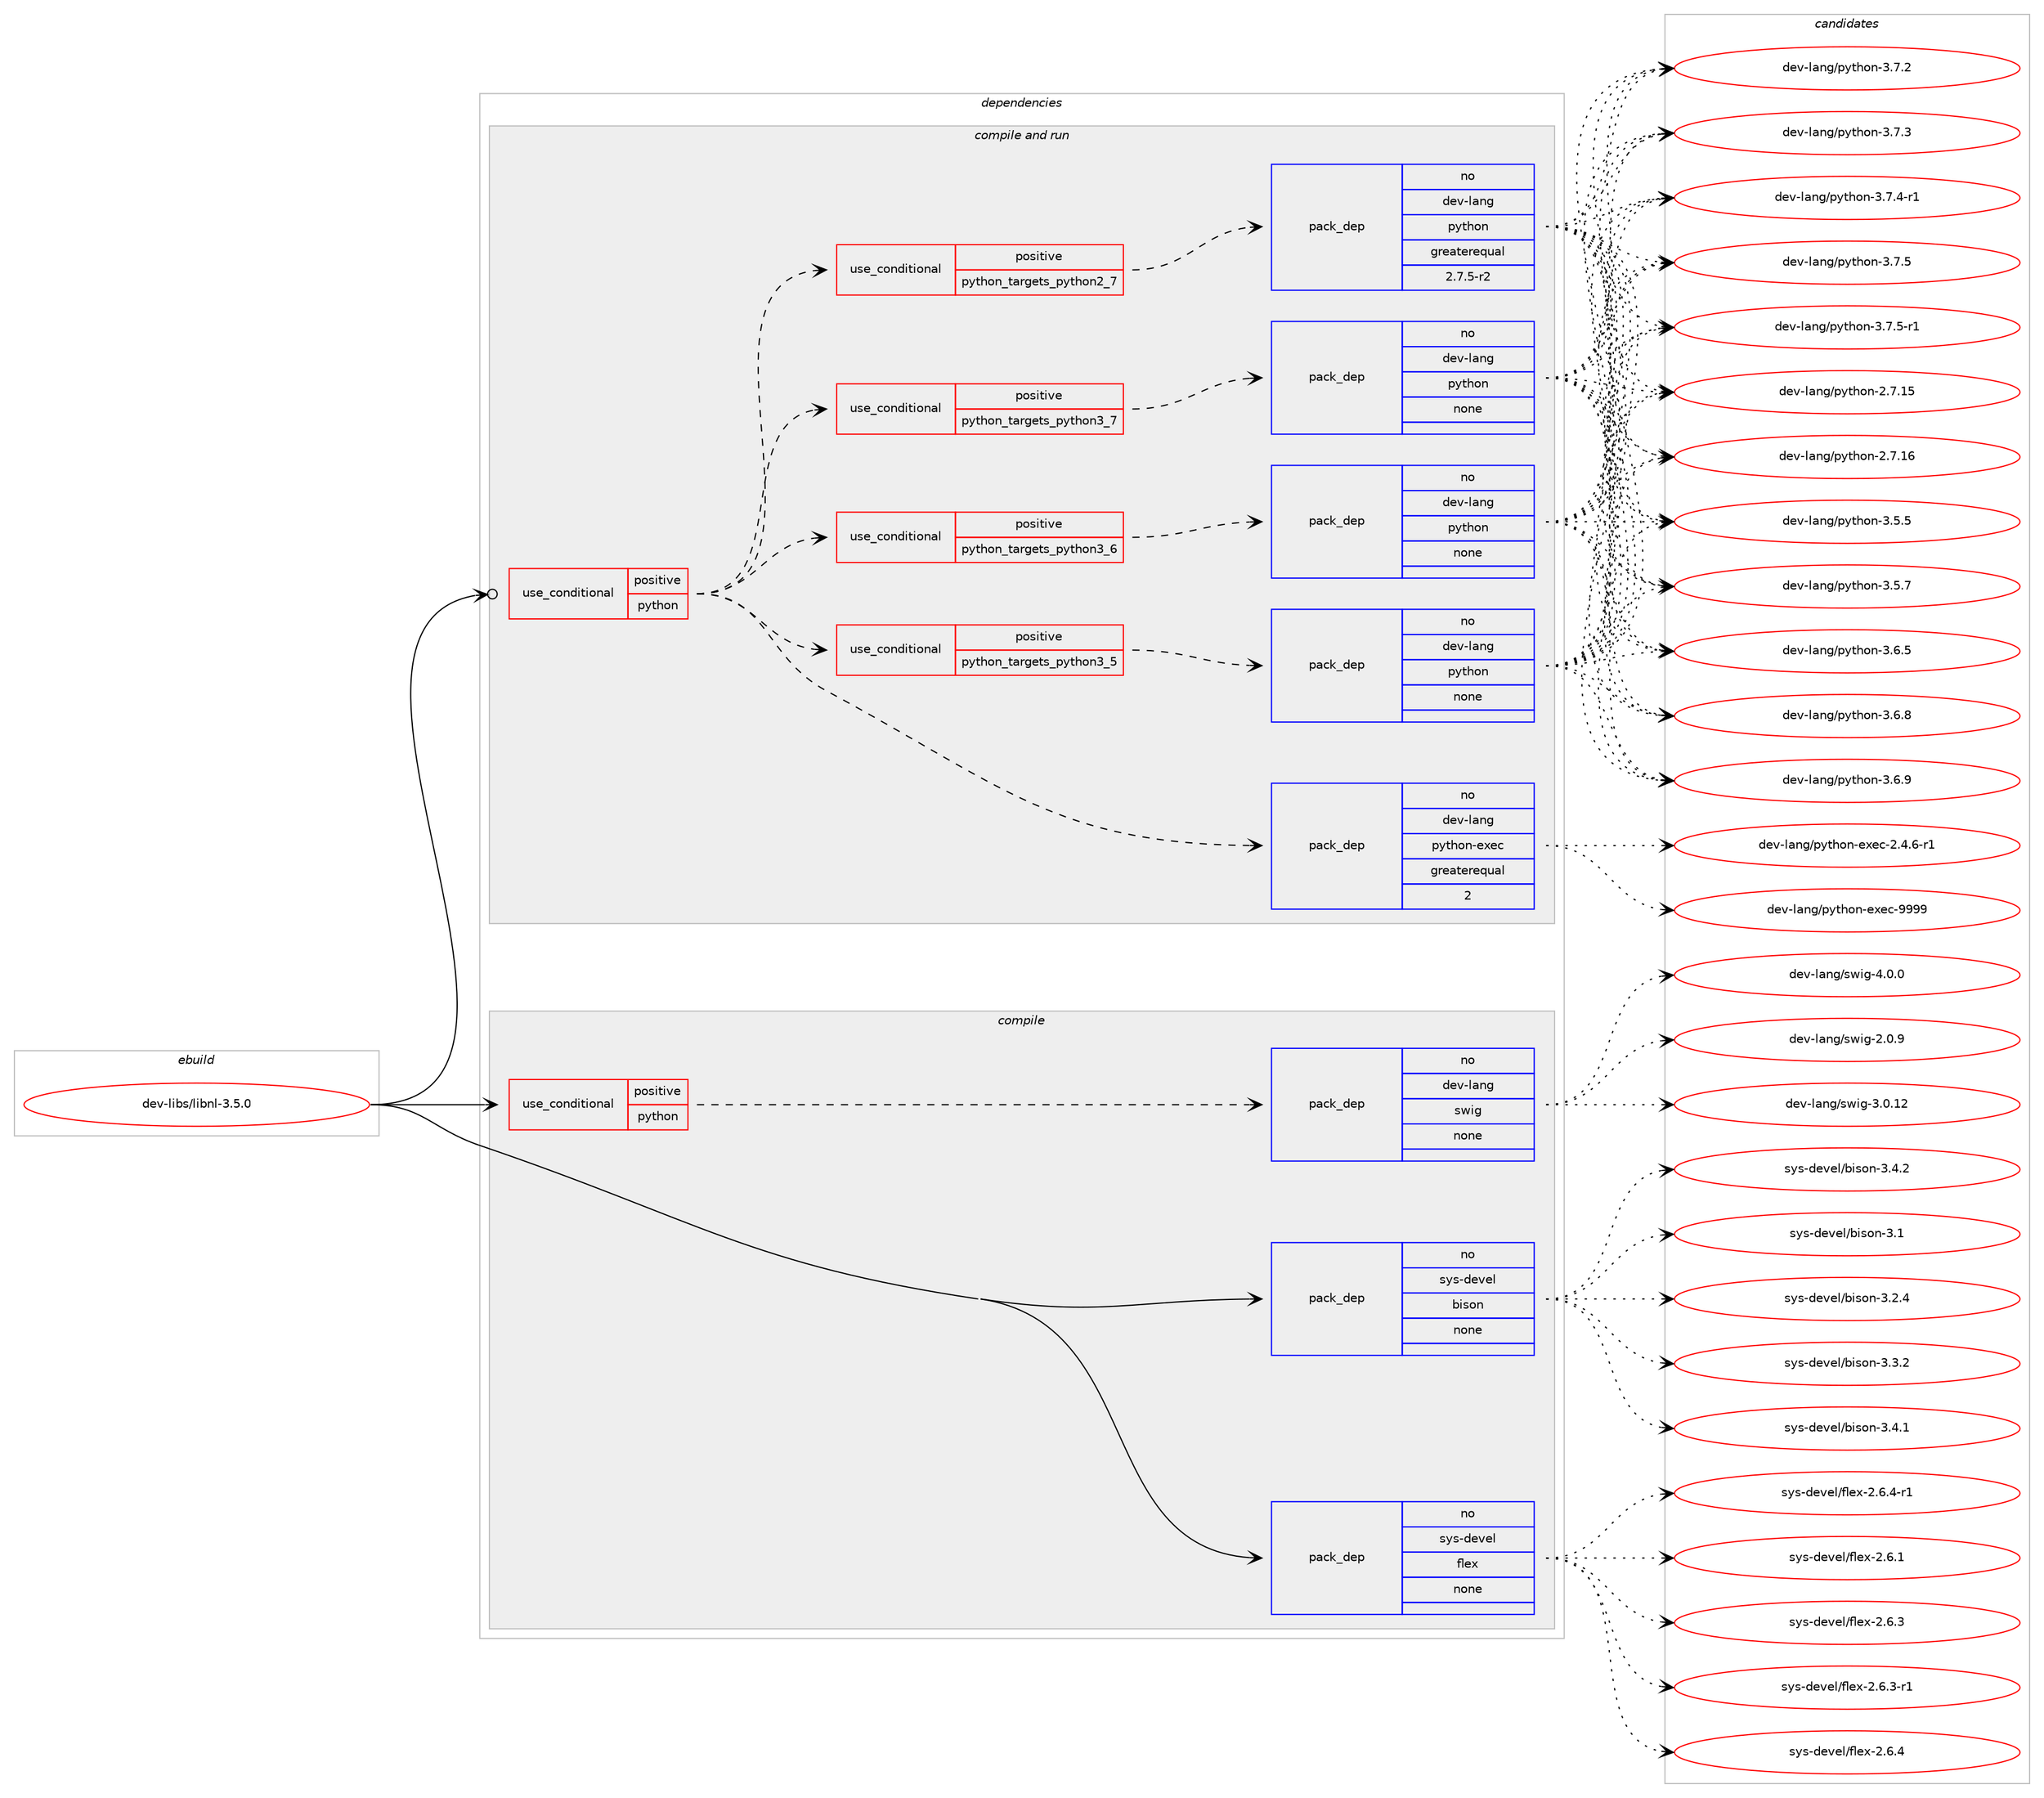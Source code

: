 digraph prolog {

# *************
# Graph options
# *************

newrank=true;
concentrate=true;
compound=true;
graph [rankdir=LR,fontname=Helvetica,fontsize=10,ranksep=1.5];#, ranksep=2.5, nodesep=0.2];
edge  [arrowhead=vee];
node  [fontname=Helvetica,fontsize=10];

# **********
# The ebuild
# **********

subgraph cluster_leftcol {
color=gray;
rank=same;
label=<<i>ebuild</i>>;
id [label="dev-libs/libnl-3.5.0", color=red, width=4, href="../dev-libs/libnl-3.5.0.svg"];
}

# ****************
# The dependencies
# ****************

subgraph cluster_midcol {
color=gray;
label=<<i>dependencies</i>>;
subgraph cluster_compile {
fillcolor="#eeeeee";
style=filled;
label=<<i>compile</i>>;
subgraph cond131860 {
dependency566298 [label=<<TABLE BORDER="0" CELLBORDER="1" CELLSPACING="0" CELLPADDING="4"><TR><TD ROWSPAN="3" CELLPADDING="10">use_conditional</TD></TR><TR><TD>positive</TD></TR><TR><TD>python</TD></TR></TABLE>>, shape=none, color=red];
subgraph pack422941 {
dependency566299 [label=<<TABLE BORDER="0" CELLBORDER="1" CELLSPACING="0" CELLPADDING="4" WIDTH="220"><TR><TD ROWSPAN="6" CELLPADDING="30">pack_dep</TD></TR><TR><TD WIDTH="110">no</TD></TR><TR><TD>dev-lang</TD></TR><TR><TD>swig</TD></TR><TR><TD>none</TD></TR><TR><TD></TD></TR></TABLE>>, shape=none, color=blue];
}
dependency566298:e -> dependency566299:w [weight=20,style="dashed",arrowhead="vee"];
}
id:e -> dependency566298:w [weight=20,style="solid",arrowhead="vee"];
subgraph pack422942 {
dependency566300 [label=<<TABLE BORDER="0" CELLBORDER="1" CELLSPACING="0" CELLPADDING="4" WIDTH="220"><TR><TD ROWSPAN="6" CELLPADDING="30">pack_dep</TD></TR><TR><TD WIDTH="110">no</TD></TR><TR><TD>sys-devel</TD></TR><TR><TD>bison</TD></TR><TR><TD>none</TD></TR><TR><TD></TD></TR></TABLE>>, shape=none, color=blue];
}
id:e -> dependency566300:w [weight=20,style="solid",arrowhead="vee"];
subgraph pack422943 {
dependency566301 [label=<<TABLE BORDER="0" CELLBORDER="1" CELLSPACING="0" CELLPADDING="4" WIDTH="220"><TR><TD ROWSPAN="6" CELLPADDING="30">pack_dep</TD></TR><TR><TD WIDTH="110">no</TD></TR><TR><TD>sys-devel</TD></TR><TR><TD>flex</TD></TR><TR><TD>none</TD></TR><TR><TD></TD></TR></TABLE>>, shape=none, color=blue];
}
id:e -> dependency566301:w [weight=20,style="solid",arrowhead="vee"];
}
subgraph cluster_compileandrun {
fillcolor="#eeeeee";
style=filled;
label=<<i>compile and run</i>>;
subgraph cond131861 {
dependency566302 [label=<<TABLE BORDER="0" CELLBORDER="1" CELLSPACING="0" CELLPADDING="4"><TR><TD ROWSPAN="3" CELLPADDING="10">use_conditional</TD></TR><TR><TD>positive</TD></TR><TR><TD>python</TD></TR></TABLE>>, shape=none, color=red];
subgraph cond131862 {
dependency566303 [label=<<TABLE BORDER="0" CELLBORDER="1" CELLSPACING="0" CELLPADDING="4"><TR><TD ROWSPAN="3" CELLPADDING="10">use_conditional</TD></TR><TR><TD>positive</TD></TR><TR><TD>python_targets_python2_7</TD></TR></TABLE>>, shape=none, color=red];
subgraph pack422944 {
dependency566304 [label=<<TABLE BORDER="0" CELLBORDER="1" CELLSPACING="0" CELLPADDING="4" WIDTH="220"><TR><TD ROWSPAN="6" CELLPADDING="30">pack_dep</TD></TR><TR><TD WIDTH="110">no</TD></TR><TR><TD>dev-lang</TD></TR><TR><TD>python</TD></TR><TR><TD>greaterequal</TD></TR><TR><TD>2.7.5-r2</TD></TR></TABLE>>, shape=none, color=blue];
}
dependency566303:e -> dependency566304:w [weight=20,style="dashed",arrowhead="vee"];
}
dependency566302:e -> dependency566303:w [weight=20,style="dashed",arrowhead="vee"];
subgraph cond131863 {
dependency566305 [label=<<TABLE BORDER="0" CELLBORDER="1" CELLSPACING="0" CELLPADDING="4"><TR><TD ROWSPAN="3" CELLPADDING="10">use_conditional</TD></TR><TR><TD>positive</TD></TR><TR><TD>python_targets_python3_5</TD></TR></TABLE>>, shape=none, color=red];
subgraph pack422945 {
dependency566306 [label=<<TABLE BORDER="0" CELLBORDER="1" CELLSPACING="0" CELLPADDING="4" WIDTH="220"><TR><TD ROWSPAN="6" CELLPADDING="30">pack_dep</TD></TR><TR><TD WIDTH="110">no</TD></TR><TR><TD>dev-lang</TD></TR><TR><TD>python</TD></TR><TR><TD>none</TD></TR><TR><TD></TD></TR></TABLE>>, shape=none, color=blue];
}
dependency566305:e -> dependency566306:w [weight=20,style="dashed",arrowhead="vee"];
}
dependency566302:e -> dependency566305:w [weight=20,style="dashed",arrowhead="vee"];
subgraph cond131864 {
dependency566307 [label=<<TABLE BORDER="0" CELLBORDER="1" CELLSPACING="0" CELLPADDING="4"><TR><TD ROWSPAN="3" CELLPADDING="10">use_conditional</TD></TR><TR><TD>positive</TD></TR><TR><TD>python_targets_python3_6</TD></TR></TABLE>>, shape=none, color=red];
subgraph pack422946 {
dependency566308 [label=<<TABLE BORDER="0" CELLBORDER="1" CELLSPACING="0" CELLPADDING="4" WIDTH="220"><TR><TD ROWSPAN="6" CELLPADDING="30">pack_dep</TD></TR><TR><TD WIDTH="110">no</TD></TR><TR><TD>dev-lang</TD></TR><TR><TD>python</TD></TR><TR><TD>none</TD></TR><TR><TD></TD></TR></TABLE>>, shape=none, color=blue];
}
dependency566307:e -> dependency566308:w [weight=20,style="dashed",arrowhead="vee"];
}
dependency566302:e -> dependency566307:w [weight=20,style="dashed",arrowhead="vee"];
subgraph cond131865 {
dependency566309 [label=<<TABLE BORDER="0" CELLBORDER="1" CELLSPACING="0" CELLPADDING="4"><TR><TD ROWSPAN="3" CELLPADDING="10">use_conditional</TD></TR><TR><TD>positive</TD></TR><TR><TD>python_targets_python3_7</TD></TR></TABLE>>, shape=none, color=red];
subgraph pack422947 {
dependency566310 [label=<<TABLE BORDER="0" CELLBORDER="1" CELLSPACING="0" CELLPADDING="4" WIDTH="220"><TR><TD ROWSPAN="6" CELLPADDING="30">pack_dep</TD></TR><TR><TD WIDTH="110">no</TD></TR><TR><TD>dev-lang</TD></TR><TR><TD>python</TD></TR><TR><TD>none</TD></TR><TR><TD></TD></TR></TABLE>>, shape=none, color=blue];
}
dependency566309:e -> dependency566310:w [weight=20,style="dashed",arrowhead="vee"];
}
dependency566302:e -> dependency566309:w [weight=20,style="dashed",arrowhead="vee"];
subgraph pack422948 {
dependency566311 [label=<<TABLE BORDER="0" CELLBORDER="1" CELLSPACING="0" CELLPADDING="4" WIDTH="220"><TR><TD ROWSPAN="6" CELLPADDING="30">pack_dep</TD></TR><TR><TD WIDTH="110">no</TD></TR><TR><TD>dev-lang</TD></TR><TR><TD>python-exec</TD></TR><TR><TD>greaterequal</TD></TR><TR><TD>2</TD></TR></TABLE>>, shape=none, color=blue];
}
dependency566302:e -> dependency566311:w [weight=20,style="dashed",arrowhead="vee"];
}
id:e -> dependency566302:w [weight=20,style="solid",arrowhead="odotvee"];
}
subgraph cluster_run {
fillcolor="#eeeeee";
style=filled;
label=<<i>run</i>>;
}
}

# **************
# The candidates
# **************

subgraph cluster_choices {
rank=same;
color=gray;
label=<<i>candidates</i>>;

subgraph choice422941 {
color=black;
nodesep=1;
choice100101118451089711010347115119105103455046484657 [label="dev-lang/swig-2.0.9", color=red, width=4,href="../dev-lang/swig-2.0.9.svg"];
choice10010111845108971101034711511910510345514648464950 [label="dev-lang/swig-3.0.12", color=red, width=4,href="../dev-lang/swig-3.0.12.svg"];
choice100101118451089711010347115119105103455246484648 [label="dev-lang/swig-4.0.0", color=red, width=4,href="../dev-lang/swig-4.0.0.svg"];
dependency566299:e -> choice100101118451089711010347115119105103455046484657:w [style=dotted,weight="100"];
dependency566299:e -> choice10010111845108971101034711511910510345514648464950:w [style=dotted,weight="100"];
dependency566299:e -> choice100101118451089711010347115119105103455246484648:w [style=dotted,weight="100"];
}
subgraph choice422942 {
color=black;
nodesep=1;
choice11512111545100101118101108479810511511111045514649 [label="sys-devel/bison-3.1", color=red, width=4,href="../sys-devel/bison-3.1.svg"];
choice115121115451001011181011084798105115111110455146504652 [label="sys-devel/bison-3.2.4", color=red, width=4,href="../sys-devel/bison-3.2.4.svg"];
choice115121115451001011181011084798105115111110455146514650 [label="sys-devel/bison-3.3.2", color=red, width=4,href="../sys-devel/bison-3.3.2.svg"];
choice115121115451001011181011084798105115111110455146524649 [label="sys-devel/bison-3.4.1", color=red, width=4,href="../sys-devel/bison-3.4.1.svg"];
choice115121115451001011181011084798105115111110455146524650 [label="sys-devel/bison-3.4.2", color=red, width=4,href="../sys-devel/bison-3.4.2.svg"];
dependency566300:e -> choice11512111545100101118101108479810511511111045514649:w [style=dotted,weight="100"];
dependency566300:e -> choice115121115451001011181011084798105115111110455146504652:w [style=dotted,weight="100"];
dependency566300:e -> choice115121115451001011181011084798105115111110455146514650:w [style=dotted,weight="100"];
dependency566300:e -> choice115121115451001011181011084798105115111110455146524649:w [style=dotted,weight="100"];
dependency566300:e -> choice115121115451001011181011084798105115111110455146524650:w [style=dotted,weight="100"];
}
subgraph choice422943 {
color=black;
nodesep=1;
choice1151211154510010111810110847102108101120455046544649 [label="sys-devel/flex-2.6.1", color=red, width=4,href="../sys-devel/flex-2.6.1.svg"];
choice1151211154510010111810110847102108101120455046544651 [label="sys-devel/flex-2.6.3", color=red, width=4,href="../sys-devel/flex-2.6.3.svg"];
choice11512111545100101118101108471021081011204550465446514511449 [label="sys-devel/flex-2.6.3-r1", color=red, width=4,href="../sys-devel/flex-2.6.3-r1.svg"];
choice1151211154510010111810110847102108101120455046544652 [label="sys-devel/flex-2.6.4", color=red, width=4,href="../sys-devel/flex-2.6.4.svg"];
choice11512111545100101118101108471021081011204550465446524511449 [label="sys-devel/flex-2.6.4-r1", color=red, width=4,href="../sys-devel/flex-2.6.4-r1.svg"];
dependency566301:e -> choice1151211154510010111810110847102108101120455046544649:w [style=dotted,weight="100"];
dependency566301:e -> choice1151211154510010111810110847102108101120455046544651:w [style=dotted,weight="100"];
dependency566301:e -> choice11512111545100101118101108471021081011204550465446514511449:w [style=dotted,weight="100"];
dependency566301:e -> choice1151211154510010111810110847102108101120455046544652:w [style=dotted,weight="100"];
dependency566301:e -> choice11512111545100101118101108471021081011204550465446524511449:w [style=dotted,weight="100"];
}
subgraph choice422944 {
color=black;
nodesep=1;
choice10010111845108971101034711212111610411111045504655464953 [label="dev-lang/python-2.7.15", color=red, width=4,href="../dev-lang/python-2.7.15.svg"];
choice10010111845108971101034711212111610411111045504655464954 [label="dev-lang/python-2.7.16", color=red, width=4,href="../dev-lang/python-2.7.16.svg"];
choice100101118451089711010347112121116104111110455146534653 [label="dev-lang/python-3.5.5", color=red, width=4,href="../dev-lang/python-3.5.5.svg"];
choice100101118451089711010347112121116104111110455146534655 [label="dev-lang/python-3.5.7", color=red, width=4,href="../dev-lang/python-3.5.7.svg"];
choice100101118451089711010347112121116104111110455146544653 [label="dev-lang/python-3.6.5", color=red, width=4,href="../dev-lang/python-3.6.5.svg"];
choice100101118451089711010347112121116104111110455146544656 [label="dev-lang/python-3.6.8", color=red, width=4,href="../dev-lang/python-3.6.8.svg"];
choice100101118451089711010347112121116104111110455146544657 [label="dev-lang/python-3.6.9", color=red, width=4,href="../dev-lang/python-3.6.9.svg"];
choice100101118451089711010347112121116104111110455146554650 [label="dev-lang/python-3.7.2", color=red, width=4,href="../dev-lang/python-3.7.2.svg"];
choice100101118451089711010347112121116104111110455146554651 [label="dev-lang/python-3.7.3", color=red, width=4,href="../dev-lang/python-3.7.3.svg"];
choice1001011184510897110103471121211161041111104551465546524511449 [label="dev-lang/python-3.7.4-r1", color=red, width=4,href="../dev-lang/python-3.7.4-r1.svg"];
choice100101118451089711010347112121116104111110455146554653 [label="dev-lang/python-3.7.5", color=red, width=4,href="../dev-lang/python-3.7.5.svg"];
choice1001011184510897110103471121211161041111104551465546534511449 [label="dev-lang/python-3.7.5-r1", color=red, width=4,href="../dev-lang/python-3.7.5-r1.svg"];
dependency566304:e -> choice10010111845108971101034711212111610411111045504655464953:w [style=dotted,weight="100"];
dependency566304:e -> choice10010111845108971101034711212111610411111045504655464954:w [style=dotted,weight="100"];
dependency566304:e -> choice100101118451089711010347112121116104111110455146534653:w [style=dotted,weight="100"];
dependency566304:e -> choice100101118451089711010347112121116104111110455146534655:w [style=dotted,weight="100"];
dependency566304:e -> choice100101118451089711010347112121116104111110455146544653:w [style=dotted,weight="100"];
dependency566304:e -> choice100101118451089711010347112121116104111110455146544656:w [style=dotted,weight="100"];
dependency566304:e -> choice100101118451089711010347112121116104111110455146544657:w [style=dotted,weight="100"];
dependency566304:e -> choice100101118451089711010347112121116104111110455146554650:w [style=dotted,weight="100"];
dependency566304:e -> choice100101118451089711010347112121116104111110455146554651:w [style=dotted,weight="100"];
dependency566304:e -> choice1001011184510897110103471121211161041111104551465546524511449:w [style=dotted,weight="100"];
dependency566304:e -> choice100101118451089711010347112121116104111110455146554653:w [style=dotted,weight="100"];
dependency566304:e -> choice1001011184510897110103471121211161041111104551465546534511449:w [style=dotted,weight="100"];
}
subgraph choice422945 {
color=black;
nodesep=1;
choice10010111845108971101034711212111610411111045504655464953 [label="dev-lang/python-2.7.15", color=red, width=4,href="../dev-lang/python-2.7.15.svg"];
choice10010111845108971101034711212111610411111045504655464954 [label="dev-lang/python-2.7.16", color=red, width=4,href="../dev-lang/python-2.7.16.svg"];
choice100101118451089711010347112121116104111110455146534653 [label="dev-lang/python-3.5.5", color=red, width=4,href="../dev-lang/python-3.5.5.svg"];
choice100101118451089711010347112121116104111110455146534655 [label="dev-lang/python-3.5.7", color=red, width=4,href="../dev-lang/python-3.5.7.svg"];
choice100101118451089711010347112121116104111110455146544653 [label="dev-lang/python-3.6.5", color=red, width=4,href="../dev-lang/python-3.6.5.svg"];
choice100101118451089711010347112121116104111110455146544656 [label="dev-lang/python-3.6.8", color=red, width=4,href="../dev-lang/python-3.6.8.svg"];
choice100101118451089711010347112121116104111110455146544657 [label="dev-lang/python-3.6.9", color=red, width=4,href="../dev-lang/python-3.6.9.svg"];
choice100101118451089711010347112121116104111110455146554650 [label="dev-lang/python-3.7.2", color=red, width=4,href="../dev-lang/python-3.7.2.svg"];
choice100101118451089711010347112121116104111110455146554651 [label="dev-lang/python-3.7.3", color=red, width=4,href="../dev-lang/python-3.7.3.svg"];
choice1001011184510897110103471121211161041111104551465546524511449 [label="dev-lang/python-3.7.4-r1", color=red, width=4,href="../dev-lang/python-3.7.4-r1.svg"];
choice100101118451089711010347112121116104111110455146554653 [label="dev-lang/python-3.7.5", color=red, width=4,href="../dev-lang/python-3.7.5.svg"];
choice1001011184510897110103471121211161041111104551465546534511449 [label="dev-lang/python-3.7.5-r1", color=red, width=4,href="../dev-lang/python-3.7.5-r1.svg"];
dependency566306:e -> choice10010111845108971101034711212111610411111045504655464953:w [style=dotted,weight="100"];
dependency566306:e -> choice10010111845108971101034711212111610411111045504655464954:w [style=dotted,weight="100"];
dependency566306:e -> choice100101118451089711010347112121116104111110455146534653:w [style=dotted,weight="100"];
dependency566306:e -> choice100101118451089711010347112121116104111110455146534655:w [style=dotted,weight="100"];
dependency566306:e -> choice100101118451089711010347112121116104111110455146544653:w [style=dotted,weight="100"];
dependency566306:e -> choice100101118451089711010347112121116104111110455146544656:w [style=dotted,weight="100"];
dependency566306:e -> choice100101118451089711010347112121116104111110455146544657:w [style=dotted,weight="100"];
dependency566306:e -> choice100101118451089711010347112121116104111110455146554650:w [style=dotted,weight="100"];
dependency566306:e -> choice100101118451089711010347112121116104111110455146554651:w [style=dotted,weight="100"];
dependency566306:e -> choice1001011184510897110103471121211161041111104551465546524511449:w [style=dotted,weight="100"];
dependency566306:e -> choice100101118451089711010347112121116104111110455146554653:w [style=dotted,weight="100"];
dependency566306:e -> choice1001011184510897110103471121211161041111104551465546534511449:w [style=dotted,weight="100"];
}
subgraph choice422946 {
color=black;
nodesep=1;
choice10010111845108971101034711212111610411111045504655464953 [label="dev-lang/python-2.7.15", color=red, width=4,href="../dev-lang/python-2.7.15.svg"];
choice10010111845108971101034711212111610411111045504655464954 [label="dev-lang/python-2.7.16", color=red, width=4,href="../dev-lang/python-2.7.16.svg"];
choice100101118451089711010347112121116104111110455146534653 [label="dev-lang/python-3.5.5", color=red, width=4,href="../dev-lang/python-3.5.5.svg"];
choice100101118451089711010347112121116104111110455146534655 [label="dev-lang/python-3.5.7", color=red, width=4,href="../dev-lang/python-3.5.7.svg"];
choice100101118451089711010347112121116104111110455146544653 [label="dev-lang/python-3.6.5", color=red, width=4,href="../dev-lang/python-3.6.5.svg"];
choice100101118451089711010347112121116104111110455146544656 [label="dev-lang/python-3.6.8", color=red, width=4,href="../dev-lang/python-3.6.8.svg"];
choice100101118451089711010347112121116104111110455146544657 [label="dev-lang/python-3.6.9", color=red, width=4,href="../dev-lang/python-3.6.9.svg"];
choice100101118451089711010347112121116104111110455146554650 [label="dev-lang/python-3.7.2", color=red, width=4,href="../dev-lang/python-3.7.2.svg"];
choice100101118451089711010347112121116104111110455146554651 [label="dev-lang/python-3.7.3", color=red, width=4,href="../dev-lang/python-3.7.3.svg"];
choice1001011184510897110103471121211161041111104551465546524511449 [label="dev-lang/python-3.7.4-r1", color=red, width=4,href="../dev-lang/python-3.7.4-r1.svg"];
choice100101118451089711010347112121116104111110455146554653 [label="dev-lang/python-3.7.5", color=red, width=4,href="../dev-lang/python-3.7.5.svg"];
choice1001011184510897110103471121211161041111104551465546534511449 [label="dev-lang/python-3.7.5-r1", color=red, width=4,href="../dev-lang/python-3.7.5-r1.svg"];
dependency566308:e -> choice10010111845108971101034711212111610411111045504655464953:w [style=dotted,weight="100"];
dependency566308:e -> choice10010111845108971101034711212111610411111045504655464954:w [style=dotted,weight="100"];
dependency566308:e -> choice100101118451089711010347112121116104111110455146534653:w [style=dotted,weight="100"];
dependency566308:e -> choice100101118451089711010347112121116104111110455146534655:w [style=dotted,weight="100"];
dependency566308:e -> choice100101118451089711010347112121116104111110455146544653:w [style=dotted,weight="100"];
dependency566308:e -> choice100101118451089711010347112121116104111110455146544656:w [style=dotted,weight="100"];
dependency566308:e -> choice100101118451089711010347112121116104111110455146544657:w [style=dotted,weight="100"];
dependency566308:e -> choice100101118451089711010347112121116104111110455146554650:w [style=dotted,weight="100"];
dependency566308:e -> choice100101118451089711010347112121116104111110455146554651:w [style=dotted,weight="100"];
dependency566308:e -> choice1001011184510897110103471121211161041111104551465546524511449:w [style=dotted,weight="100"];
dependency566308:e -> choice100101118451089711010347112121116104111110455146554653:w [style=dotted,weight="100"];
dependency566308:e -> choice1001011184510897110103471121211161041111104551465546534511449:w [style=dotted,weight="100"];
}
subgraph choice422947 {
color=black;
nodesep=1;
choice10010111845108971101034711212111610411111045504655464953 [label="dev-lang/python-2.7.15", color=red, width=4,href="../dev-lang/python-2.7.15.svg"];
choice10010111845108971101034711212111610411111045504655464954 [label="dev-lang/python-2.7.16", color=red, width=4,href="../dev-lang/python-2.7.16.svg"];
choice100101118451089711010347112121116104111110455146534653 [label="dev-lang/python-3.5.5", color=red, width=4,href="../dev-lang/python-3.5.5.svg"];
choice100101118451089711010347112121116104111110455146534655 [label="dev-lang/python-3.5.7", color=red, width=4,href="../dev-lang/python-3.5.7.svg"];
choice100101118451089711010347112121116104111110455146544653 [label="dev-lang/python-3.6.5", color=red, width=4,href="../dev-lang/python-3.6.5.svg"];
choice100101118451089711010347112121116104111110455146544656 [label="dev-lang/python-3.6.8", color=red, width=4,href="../dev-lang/python-3.6.8.svg"];
choice100101118451089711010347112121116104111110455146544657 [label="dev-lang/python-3.6.9", color=red, width=4,href="../dev-lang/python-3.6.9.svg"];
choice100101118451089711010347112121116104111110455146554650 [label="dev-lang/python-3.7.2", color=red, width=4,href="../dev-lang/python-3.7.2.svg"];
choice100101118451089711010347112121116104111110455146554651 [label="dev-lang/python-3.7.3", color=red, width=4,href="../dev-lang/python-3.7.3.svg"];
choice1001011184510897110103471121211161041111104551465546524511449 [label="dev-lang/python-3.7.4-r1", color=red, width=4,href="../dev-lang/python-3.7.4-r1.svg"];
choice100101118451089711010347112121116104111110455146554653 [label="dev-lang/python-3.7.5", color=red, width=4,href="../dev-lang/python-3.7.5.svg"];
choice1001011184510897110103471121211161041111104551465546534511449 [label="dev-lang/python-3.7.5-r1", color=red, width=4,href="../dev-lang/python-3.7.5-r1.svg"];
dependency566310:e -> choice10010111845108971101034711212111610411111045504655464953:w [style=dotted,weight="100"];
dependency566310:e -> choice10010111845108971101034711212111610411111045504655464954:w [style=dotted,weight="100"];
dependency566310:e -> choice100101118451089711010347112121116104111110455146534653:w [style=dotted,weight="100"];
dependency566310:e -> choice100101118451089711010347112121116104111110455146534655:w [style=dotted,weight="100"];
dependency566310:e -> choice100101118451089711010347112121116104111110455146544653:w [style=dotted,weight="100"];
dependency566310:e -> choice100101118451089711010347112121116104111110455146544656:w [style=dotted,weight="100"];
dependency566310:e -> choice100101118451089711010347112121116104111110455146544657:w [style=dotted,weight="100"];
dependency566310:e -> choice100101118451089711010347112121116104111110455146554650:w [style=dotted,weight="100"];
dependency566310:e -> choice100101118451089711010347112121116104111110455146554651:w [style=dotted,weight="100"];
dependency566310:e -> choice1001011184510897110103471121211161041111104551465546524511449:w [style=dotted,weight="100"];
dependency566310:e -> choice100101118451089711010347112121116104111110455146554653:w [style=dotted,weight="100"];
dependency566310:e -> choice1001011184510897110103471121211161041111104551465546534511449:w [style=dotted,weight="100"];
}
subgraph choice422948 {
color=black;
nodesep=1;
choice10010111845108971101034711212111610411111045101120101994550465246544511449 [label="dev-lang/python-exec-2.4.6-r1", color=red, width=4,href="../dev-lang/python-exec-2.4.6-r1.svg"];
choice10010111845108971101034711212111610411111045101120101994557575757 [label="dev-lang/python-exec-9999", color=red, width=4,href="../dev-lang/python-exec-9999.svg"];
dependency566311:e -> choice10010111845108971101034711212111610411111045101120101994550465246544511449:w [style=dotted,weight="100"];
dependency566311:e -> choice10010111845108971101034711212111610411111045101120101994557575757:w [style=dotted,weight="100"];
}
}

}
